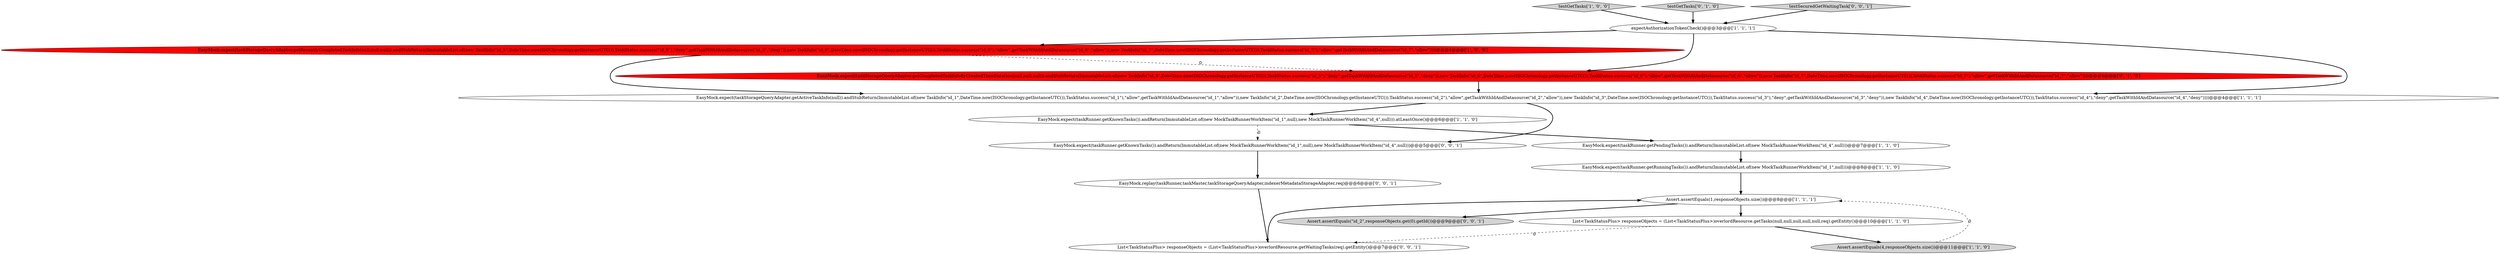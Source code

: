 digraph {
9 [style = filled, label = "Assert.assertEquals(1,responseObjects.size())@@@8@@@['1', '1', '1']", fillcolor = white, shape = ellipse image = "AAA0AAABBB1BBB"];
13 [style = filled, label = "EasyMock.replay(taskRunner,taskMaster,taskStorageQueryAdapter,indexerMetadataStorageAdapter,req)@@@6@@@['0', '0', '1']", fillcolor = white, shape = ellipse image = "AAA0AAABBB3BBB"];
11 [style = filled, label = "EasyMock.expect(taskStorageQueryAdapter.getCompletedTaskInfoByCreatedTimeDuration(null,null,null)).andStubReturn(ImmutableList.of(new TaskInfo(\"id_5\",DateTime.now(ISOChronology.getInstanceUTC()),TaskStatus.success(\"id_5\"),\"deny\",getTaskWithIdAndDatasource(\"id_5\",\"deny\")),new TaskInfo(\"id_6\",DateTime.now(ISOChronology.getInstanceUTC()),TaskStatus.success(\"id_6\"),\"allow\",getTaskWithIdAndDatasource(\"id_6\",\"allow\")),new TaskInfo(\"id_7\",DateTime.now(ISOChronology.getInstanceUTC()),TaskStatus.success(\"id_7\"),\"allow\",getTaskWithIdAndDatasource(\"id_7\",\"allow\"))))@@@4@@@['0', '1', '0']", fillcolor = red, shape = ellipse image = "AAA1AAABBB2BBB"];
3 [style = filled, label = "testGetTasks['1', '0', '0']", fillcolor = lightgray, shape = diamond image = "AAA0AAABBB1BBB"];
2 [style = filled, label = "EasyMock.expect(taskRunner.getKnownTasks()).andReturn(ImmutableList.of(new MockTaskRunnerWorkItem(\"id_1\",null),new MockTaskRunnerWorkItem(\"id_4\",null))).atLeastOnce()@@@6@@@['1', '1', '0']", fillcolor = white, shape = ellipse image = "AAA0AAABBB1BBB"];
6 [style = filled, label = "EasyMock.expect(taskStorageQueryAdapter.getRecentlyCompletedTaskInfo(null,null,null)).andStubReturn(ImmutableList.of(new TaskInfo(\"id_5\",DateTime.now(ISOChronology.getInstanceUTC()),TaskStatus.success(\"id_5\"),\"deny\",getTaskWithIdAndDatasource(\"id_5\",\"deny\")),new TaskInfo(\"id_6\",DateTime.now(ISOChronology.getInstanceUTC()),TaskStatus.success(\"id_6\"),\"allow\",getTaskWithIdAndDatasource(\"id_6\",\"allow\")),new TaskInfo(\"id_7\",DateTime.now(ISOChronology.getInstanceUTC()),TaskStatus.success(\"id_7\"),\"allow\",getTaskWithIdAndDatasource(\"id_7\",\"allow\"))))@@@4@@@['1', '0', '0']", fillcolor = red, shape = ellipse image = "AAA1AAABBB1BBB"];
8 [style = filled, label = "List<TaskStatusPlus> responseObjects = (List<TaskStatusPlus>)overlordResource.getTasks(null,null,null,null,null,req).getEntity()@@@10@@@['1', '1', '0']", fillcolor = white, shape = ellipse image = "AAA0AAABBB1BBB"];
12 [style = filled, label = "Assert.assertEquals(\"id_2\",responseObjects.get(0).getId())@@@9@@@['0', '0', '1']", fillcolor = lightgray, shape = ellipse image = "AAA0AAABBB3BBB"];
0 [style = filled, label = "EasyMock.expect(taskStorageQueryAdapter.getActiveTaskInfo(null)).andStubReturn(ImmutableList.of(new TaskInfo(\"id_1\",DateTime.now(ISOChronology.getInstanceUTC()),TaskStatus.success(\"id_1\"),\"allow\",getTaskWithIdAndDatasource(\"id_1\",\"allow\")),new TaskInfo(\"id_2\",DateTime.now(ISOChronology.getInstanceUTC()),TaskStatus.success(\"id_2\"),\"allow\",getTaskWithIdAndDatasource(\"id_2\",\"allow\")),new TaskInfo(\"id_3\",DateTime.now(ISOChronology.getInstanceUTC()),TaskStatus.success(\"id_3\"),\"deny\",getTaskWithIdAndDatasource(\"id_3\",\"deny\")),new TaskInfo(\"id_4\",DateTime.now(ISOChronology.getInstanceUTC()),TaskStatus.success(\"id_4\"),\"deny\",getTaskWithIdAndDatasource(\"id_4\",\"deny\"))))@@@4@@@['1', '1', '1']", fillcolor = white, shape = ellipse image = "AAA0AAABBB1BBB"];
14 [style = filled, label = "EasyMock.expect(taskRunner.getKnownTasks()).andReturn(ImmutableList.of(new MockTaskRunnerWorkItem(\"id_1\",null),new MockTaskRunnerWorkItem(\"id_4\",null)))@@@5@@@['0', '0', '1']", fillcolor = white, shape = ellipse image = "AAA0AAABBB3BBB"];
10 [style = filled, label = "testGetTasks['0', '1', '0']", fillcolor = lightgray, shape = diamond image = "AAA0AAABBB2BBB"];
16 [style = filled, label = "testSecuredGetWaitingTask['0', '0', '1']", fillcolor = lightgray, shape = diamond image = "AAA0AAABBB3BBB"];
15 [style = filled, label = "List<TaskStatusPlus> responseObjects = (List<TaskStatusPlus>)overlordResource.getWaitingTasks(req).getEntity()@@@7@@@['0', '0', '1']", fillcolor = white, shape = ellipse image = "AAA0AAABBB3BBB"];
1 [style = filled, label = "EasyMock.expect(taskRunner.getPendingTasks()).andReturn(ImmutableList.of(new MockTaskRunnerWorkItem(\"id_4\",null)))@@@7@@@['1', '1', '0']", fillcolor = white, shape = ellipse image = "AAA0AAABBB1BBB"];
7 [style = filled, label = "expectAuthorizationTokenCheck()@@@3@@@['1', '1', '1']", fillcolor = white, shape = ellipse image = "AAA0AAABBB1BBB"];
4 [style = filled, label = "EasyMock.expect(taskRunner.getRunningTasks()).andReturn(ImmutableList.of(new MockTaskRunnerWorkItem(\"id_1\",null)))@@@8@@@['1', '1', '0']", fillcolor = white, shape = ellipse image = "AAA0AAABBB1BBB"];
5 [style = filled, label = "Assert.assertEquals(4,responseObjects.size())@@@11@@@['1', '1', '0']", fillcolor = lightgray, shape = ellipse image = "AAA0AAABBB1BBB"];
4->9 [style = bold, label=""];
1->4 [style = bold, label=""];
7->11 [style = bold, label=""];
2->1 [style = bold, label=""];
8->15 [style = dashed, label="0"];
0->2 [style = bold, label=""];
6->11 [style = dashed, label="0"];
16->7 [style = bold, label=""];
5->9 [style = dashed, label="0"];
7->0 [style = bold, label=""];
6->0 [style = bold, label=""];
9->8 [style = bold, label=""];
10->7 [style = bold, label=""];
0->14 [style = bold, label=""];
11->0 [style = bold, label=""];
2->14 [style = dashed, label="0"];
8->5 [style = bold, label=""];
3->7 [style = bold, label=""];
15->9 [style = bold, label=""];
7->6 [style = bold, label=""];
13->15 [style = bold, label=""];
9->12 [style = bold, label=""];
14->13 [style = bold, label=""];
}
